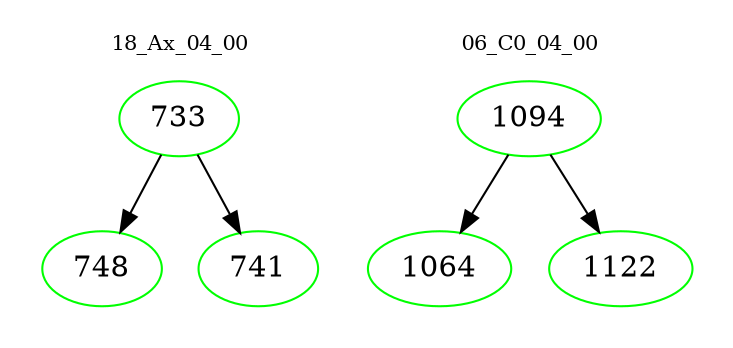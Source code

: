 digraph{
subgraph cluster_0 {
color = white
label = "18_Ax_04_00";
fontsize=10;
T0_733 [label="733", color="green"]
T0_733 -> T0_748 [color="black"]
T0_748 [label="748", color="green"]
T0_733 -> T0_741 [color="black"]
T0_741 [label="741", color="green"]
}
subgraph cluster_1 {
color = white
label = "06_C0_04_00";
fontsize=10;
T1_1094 [label="1094", color="green"]
T1_1094 -> T1_1064 [color="black"]
T1_1064 [label="1064", color="green"]
T1_1094 -> T1_1122 [color="black"]
T1_1122 [label="1122", color="green"]
}
}
